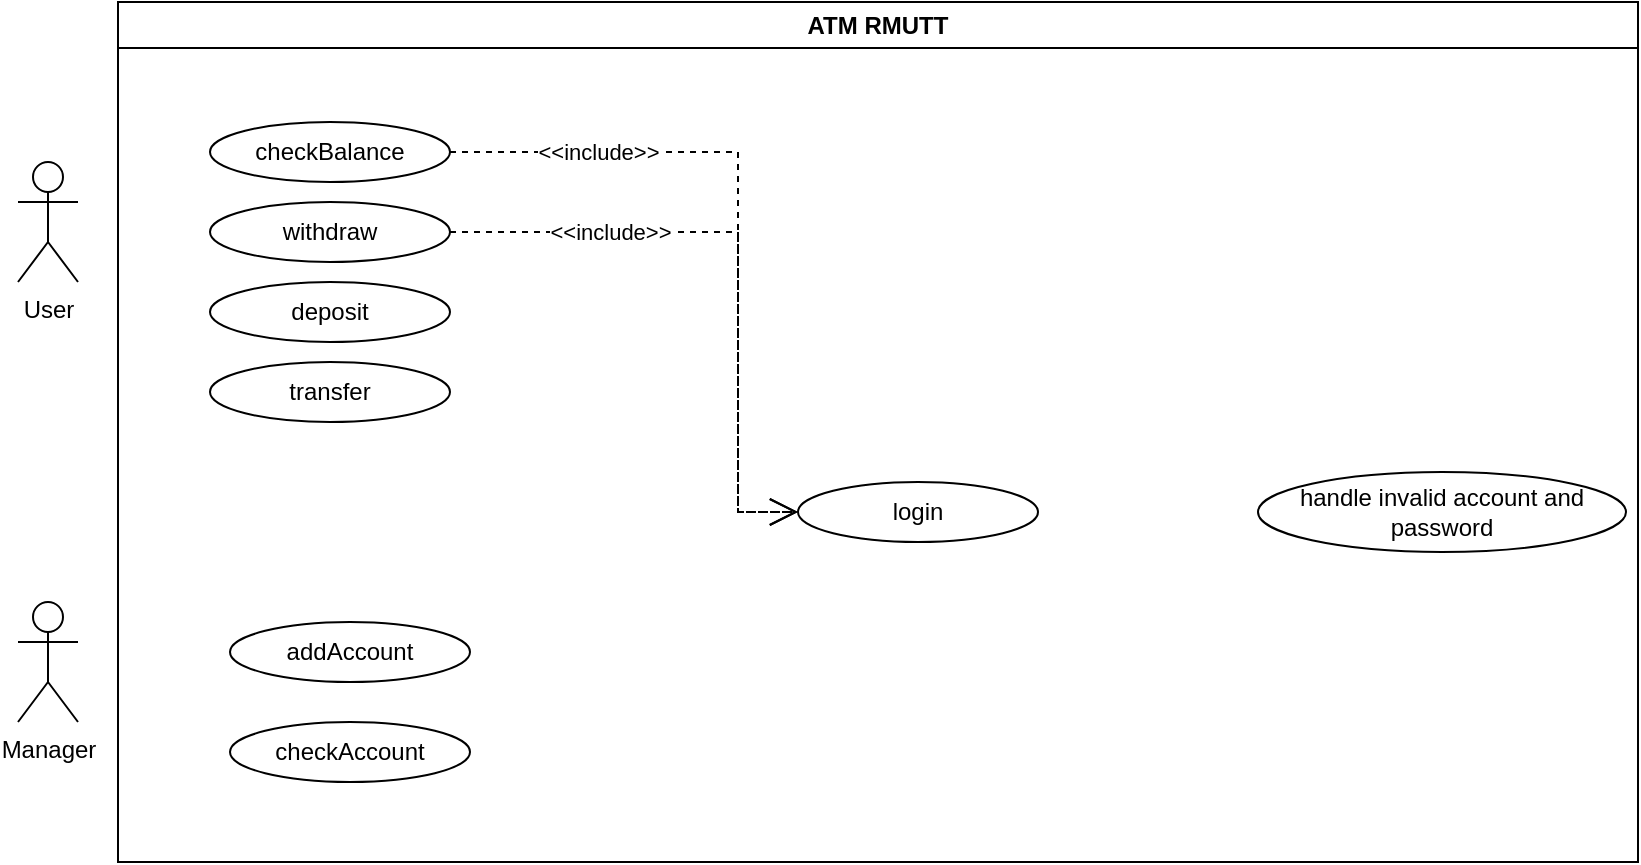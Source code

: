 <mxfile version="25.0.3">
  <diagram name="หน้า-1" id="WD2QL5US_MFfZTGHRSg6">
    <mxGraphModel dx="1050" dy="569" grid="1" gridSize="10" guides="1" tooltips="1" connect="1" arrows="1" fold="1" page="1" pageScale="1" pageWidth="827" pageHeight="1169" math="0" shadow="0">
      <root>
        <mxCell id="0" />
        <mxCell id="1" parent="0" />
        <mxCell id="5Gi9SJCjBN-Mf_EN90ED-2" value="ATM RMUTT" style="swimlane;whiteSpace=wrap;html=1;" vertex="1" parent="1">
          <mxGeometry x="60" y="110" width="760" height="430" as="geometry" />
        </mxCell>
        <mxCell id="5Gi9SJCjBN-Mf_EN90ED-5" value="checkBalance" style="ellipse;whiteSpace=wrap;html=1;" vertex="1" parent="5Gi9SJCjBN-Mf_EN90ED-2">
          <mxGeometry x="46" y="60" width="120" height="30" as="geometry" />
        </mxCell>
        <mxCell id="5Gi9SJCjBN-Mf_EN90ED-6" value="withdraw" style="ellipse;whiteSpace=wrap;html=1;" vertex="1" parent="5Gi9SJCjBN-Mf_EN90ED-2">
          <mxGeometry x="46" y="100" width="120" height="30" as="geometry" />
        </mxCell>
        <mxCell id="5Gi9SJCjBN-Mf_EN90ED-7" value="deposit" style="ellipse;whiteSpace=wrap;html=1;" vertex="1" parent="5Gi9SJCjBN-Mf_EN90ED-2">
          <mxGeometry x="46" y="140" width="120" height="30" as="geometry" />
        </mxCell>
        <mxCell id="5Gi9SJCjBN-Mf_EN90ED-8" value="transfer" style="ellipse;whiteSpace=wrap;html=1;" vertex="1" parent="5Gi9SJCjBN-Mf_EN90ED-2">
          <mxGeometry x="46" y="180" width="120" height="30" as="geometry" />
        </mxCell>
        <mxCell id="5Gi9SJCjBN-Mf_EN90ED-9" value="login" style="ellipse;whiteSpace=wrap;html=1;" vertex="1" parent="5Gi9SJCjBN-Mf_EN90ED-2">
          <mxGeometry x="340" y="240" width="120" height="30" as="geometry" />
        </mxCell>
        <mxCell id="5Gi9SJCjBN-Mf_EN90ED-10" value="handle invalid account and password" style="ellipse;whiteSpace=wrap;html=1;" vertex="1" parent="5Gi9SJCjBN-Mf_EN90ED-2">
          <mxGeometry x="570" y="235" width="184" height="40" as="geometry" />
        </mxCell>
        <mxCell id="5Gi9SJCjBN-Mf_EN90ED-11" value="addAccount" style="ellipse;whiteSpace=wrap;html=1;" vertex="1" parent="5Gi9SJCjBN-Mf_EN90ED-2">
          <mxGeometry x="56" y="310" width="120" height="30" as="geometry" />
        </mxCell>
        <mxCell id="5Gi9SJCjBN-Mf_EN90ED-13" value="checkAccount" style="ellipse;whiteSpace=wrap;html=1;" vertex="1" parent="5Gi9SJCjBN-Mf_EN90ED-2">
          <mxGeometry x="56" y="360" width="120" height="30" as="geometry" />
        </mxCell>
        <mxCell id="5Gi9SJCjBN-Mf_EN90ED-17" value="&amp;lt;&amp;lt;include&amp;gt;&amp;gt;" style="endArrow=open;endSize=12;dashed=1;html=1;rounded=0;entryX=0;entryY=0.5;entryDx=0;entryDy=0;exitX=1;exitY=0.5;exitDx=0;exitDy=0;" edge="1" parent="5Gi9SJCjBN-Mf_EN90ED-2" source="5Gi9SJCjBN-Mf_EN90ED-5" target="5Gi9SJCjBN-Mf_EN90ED-9">
          <mxGeometry x="-0.582" width="160" relative="1" as="geometry">
            <mxPoint x="140" y="250" as="sourcePoint" />
            <mxPoint x="234" y="280" as="targetPoint" />
            <Array as="points">
              <mxPoint x="310" y="75" />
              <mxPoint x="310" y="255" />
            </Array>
            <mxPoint as="offset" />
          </mxGeometry>
        </mxCell>
        <mxCell id="5Gi9SJCjBN-Mf_EN90ED-18" value="&amp;lt;&amp;lt;include&amp;gt;&amp;gt;" style="endArrow=open;endSize=12;dashed=1;html=1;rounded=0;exitX=1;exitY=0.5;exitDx=0;exitDy=0;entryX=0;entryY=0.5;entryDx=0;entryDy=0;" edge="1" parent="5Gi9SJCjBN-Mf_EN90ED-2" source="5Gi9SJCjBN-Mf_EN90ED-6" target="5Gi9SJCjBN-Mf_EN90ED-9">
          <mxGeometry x="-0.493" width="160" relative="1" as="geometry">
            <mxPoint x="234" y="280" as="sourcePoint" />
            <mxPoint x="340" y="260" as="targetPoint" />
            <Array as="points">
              <mxPoint x="310" y="115" />
              <mxPoint x="310" y="255" />
            </Array>
            <mxPoint as="offset" />
          </mxGeometry>
        </mxCell>
        <mxCell id="5Gi9SJCjBN-Mf_EN90ED-3" value="User" style="shape=umlActor;verticalLabelPosition=bottom;verticalAlign=top;html=1;outlineConnect=0;" vertex="1" parent="1">
          <mxGeometry x="10" y="190" width="30" height="60" as="geometry" />
        </mxCell>
        <mxCell id="5Gi9SJCjBN-Mf_EN90ED-4" value="Manager" style="shape=umlActor;verticalLabelPosition=bottom;verticalAlign=top;html=1;outlineConnect=0;" vertex="1" parent="1">
          <mxGeometry x="10" y="410" width="30" height="60" as="geometry" />
        </mxCell>
      </root>
    </mxGraphModel>
  </diagram>
</mxfile>
